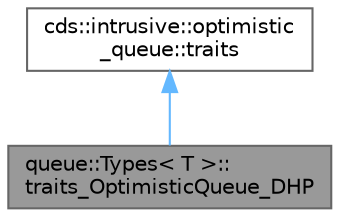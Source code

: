 digraph "queue::Types&lt; T &gt;::traits_OptimisticQueue_DHP"
{
 // LATEX_PDF_SIZE
  bgcolor="transparent";
  edge [fontname=Helvetica,fontsize=10,labelfontname=Helvetica,labelfontsize=10];
  node [fontname=Helvetica,fontsize=10,shape=box,height=0.2,width=0.4];
  Node1 [id="Node000001",label="queue::Types\< T \>::\ltraits_OptimisticQueue_DHP",height=0.2,width=0.4,color="gray40", fillcolor="grey60", style="filled", fontcolor="black",tooltip=" "];
  Node2 -> Node1 [id="edge1_Node000001_Node000002",dir="back",color="steelblue1",style="solid",tooltip=" "];
  Node2 [id="Node000002",label="cds::intrusive::optimistic\l_queue::traits",height=0.2,width=0.4,color="gray40", fillcolor="white", style="filled",URL="$structcds_1_1intrusive_1_1optimistic__queue_1_1traits.html",tooltip="OptimisticQueue default type traits"];
}
